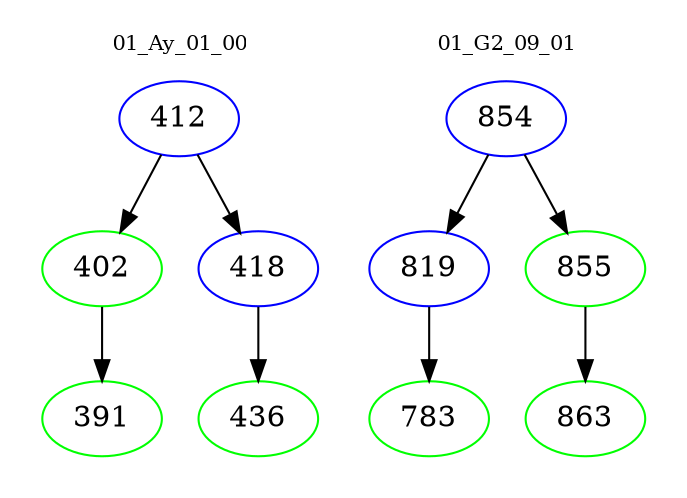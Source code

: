 digraph{
subgraph cluster_0 {
color = white
label = "01_Ay_01_00";
fontsize=10;
T0_412 [label="412", color="blue"]
T0_412 -> T0_402 [color="black"]
T0_402 [label="402", color="green"]
T0_402 -> T0_391 [color="black"]
T0_391 [label="391", color="green"]
T0_412 -> T0_418 [color="black"]
T0_418 [label="418", color="blue"]
T0_418 -> T0_436 [color="black"]
T0_436 [label="436", color="green"]
}
subgraph cluster_1 {
color = white
label = "01_G2_09_01";
fontsize=10;
T1_854 [label="854", color="blue"]
T1_854 -> T1_819 [color="black"]
T1_819 [label="819", color="blue"]
T1_819 -> T1_783 [color="black"]
T1_783 [label="783", color="green"]
T1_854 -> T1_855 [color="black"]
T1_855 [label="855", color="green"]
T1_855 -> T1_863 [color="black"]
T1_863 [label="863", color="green"]
}
}
